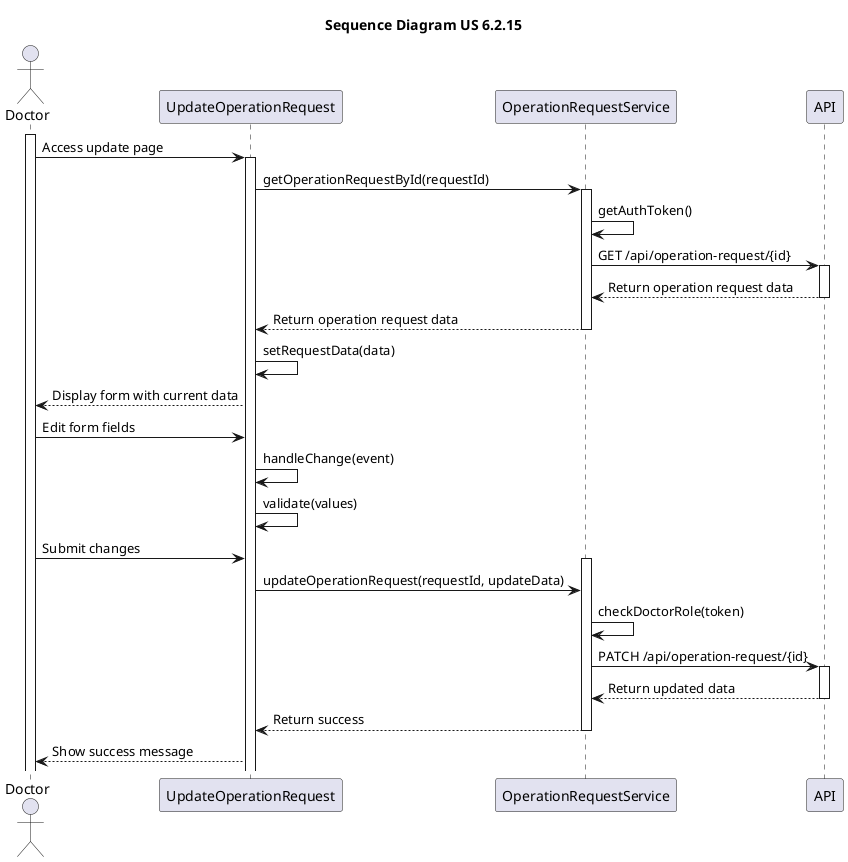 @startuml namespace
title "Sequence Diagram US 6.2.15"

actor Doctor
participant UpdateOperationRequest
participant OperationRequestService
participant API

activate Doctor
Doctor->UpdateOperationRequest: Access update page
activate UpdateOperationRequest
UpdateOperationRequest->OperationRequestService: getOperationRequestById(requestId)
activate OperationRequestService
OperationRequestService->OperationRequestService: getAuthToken()
OperationRequestService->API: GET /api/operation-request/{id}
activate API
API-->OperationRequestService: Return operation request data
deactivate API
OperationRequestService-->UpdateOperationRequest: Return operation request data
deactivate OperationRequestService
UpdateOperationRequest->UpdateOperationRequest: setRequestData(data)
UpdateOperationRequest-->Doctor: Display form with current data

Doctor->UpdateOperationRequest: Edit form fields
UpdateOperationRequest->UpdateOperationRequest: handleChange(event)
UpdateOperationRequest->UpdateOperationRequest: validate(values)

Doctor->UpdateOperationRequest: Submit changes
activate OperationRequestService
UpdateOperationRequest->OperationRequestService: updateOperationRequest(requestId, updateData)
OperationRequestService->OperationRequestService: checkDoctorRole(token)
OperationRequestService->API: PATCH /api/operation-request/{id}
activate API
API-->OperationRequestService: Return updated data
deactivate API
OperationRequestService-->UpdateOperationRequest: Return success
deactivate OperationRequestService
UpdateOperationRequest-->Doctor: Show success message

@enduml